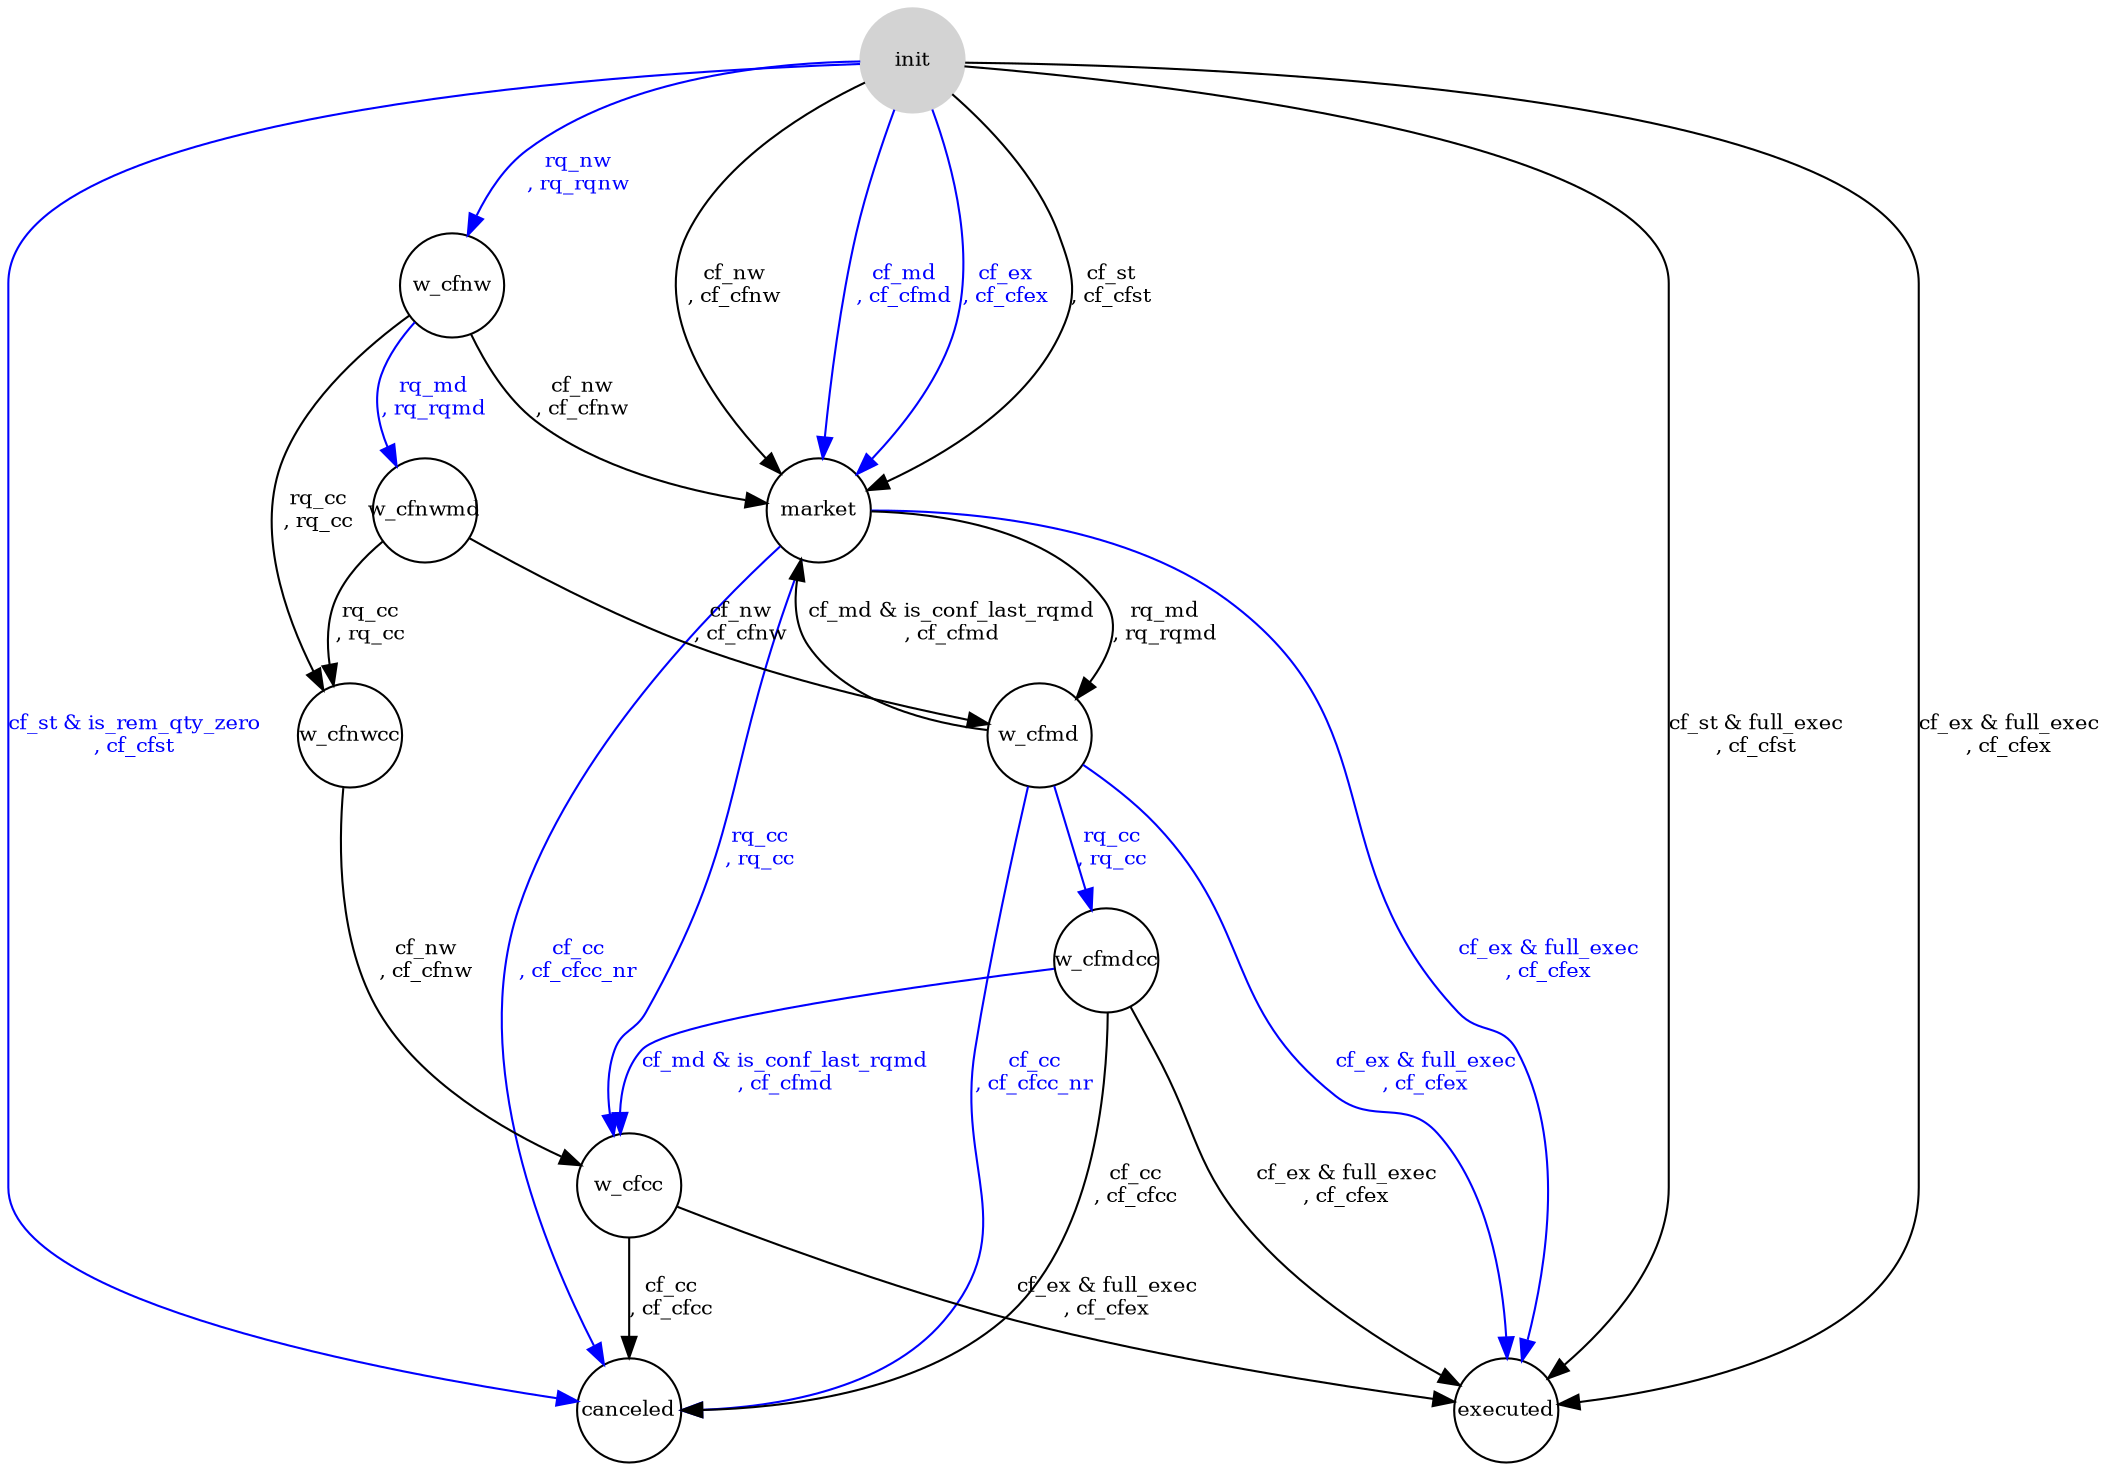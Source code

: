 digraph automata {
    node [shape = circle, fontsize=10, fixedsize=true width=0.7];
    init [ style = filled, color=lightgrey ];

        "init"  ->  "w_cfnw"  [ label = "rq_nw\n, rq_rqnw", color=blue, fontcolor=blue, fontsize=10, fixedsize=true ];
    "init"  ->  "market"  [ label = "cf_nw\n, cf_cfnw", color=black, fontcolor=black, fontsize=10, fixedsize=true ];
    "init"  ->  "market"  [ label = "cf_md\n, cf_cfmd", color=blue, fontcolor=blue, fontsize=10, fixedsize=true ];
    "init"  ->  "executed"  [ label = "cf_ex & full_exec\n, cf_cfex", color=black, fontcolor=black, fontsize=10, fixedsize=true ];
    "init"  ->  "market"  [ label = "cf_ex\n, cf_cfex", color=blue, fontcolor=blue, fontsize=10, fixedsize=true ];
    "init"  ->  "executed"  [ label = "cf_st & full_exec\n, cf_cfst", color=black, fontcolor=black, fontsize=10, fixedsize=true ];
    "init"  ->  "canceled"  [ label = "cf_st & is_rem_qty_zero\n, cf_cfst", color=blue, fontcolor=blue, fontsize=10, fixedsize=true ];
    "init"  ->  "market"  [ label = "cf_st\n, cf_cfst", color=black, fontcolor=black, fontsize=10, fixedsize=true ];
    "w_cfnw"  ->  "w_cfnwmd"  [ label = "rq_md\n, rq_rqmd", color=blue, fontcolor=blue, fontsize=10, fixedsize=true ];
    "w_cfnw"  ->  "w_cfnwcc"  [ label = "rq_cc\n, rq_cc", color=black, fontcolor=black, fontsize=10, fixedsize=true ];
    "w_cfnw"  ->  "market"  [ label = "cf_nw\n, cf_cfnw", color=black, fontcolor=black, fontsize=10, fixedsize=true ];
    "market"  ->  "w_cfmd"  [ label = "rq_md\n, rq_rqmd", color=black, fontcolor=black, fontsize=10, fixedsize=true ];
    "market"  ->  "w_cfcc"  [ label = "rq_cc\n, rq_cc", color=blue, fontcolor=blue, fontsize=10, fixedsize=true ];
    "market"  ->  "canceled"  [ label = "cf_cc\n, cf_cfcc_nr", color=blue, fontcolor=blue, fontsize=10, fixedsize=true ];
    "market"  ->  "executed"  [ label = "cf_ex & full_exec\n, cf_cfex", color=blue, fontcolor=blue, fontsize=10, fixedsize=true ];
    "w_cfmd"  ->  "w_cfmdcc"  [ label = "rq_cc\n, rq_cc", color=blue, fontcolor=blue, fontsize=10, fixedsize=true ];
    "w_cfmd"  ->  "market"  [ label = "cf_md & is_conf_last_rqmd\n, cf_cfmd", color=black, fontcolor=black, fontsize=10, fixedsize=true ];
    "w_cfmd"  ->  "canceled"  [ label = "cf_cc\n, cf_cfcc_nr", color=blue, fontcolor=blue, fontsize=10, fixedsize=true ];
    "w_cfmd"  ->  "executed"  [ label = "cf_ex & full_exec\n, cf_cfex", color=blue, fontcolor=blue, fontsize=10, fixedsize=true ];
    "w_cfcc"  ->  "canceled"  [ label = "cf_cc\n, cf_cfcc", color=black, fontcolor=black, fontsize=10, fixedsize=true ];
    "w_cfcc"  ->  "executed"  [ label = "cf_ex & full_exec\n, cf_cfex", color=black, fontcolor=black, fontsize=10, fixedsize=true ];
    "w_cfmdcc"  ->  "w_cfcc"  [ label = "cf_md & is_conf_last_rqmd\n, cf_cfmd", color=blue, fontcolor=blue, fontsize=10, fixedsize=true ];
    "w_cfmdcc"  ->  "canceled"  [ label = "cf_cc\n, cf_cfcc", color=black, fontcolor=black, fontsize=10, fixedsize=true ];
    "w_cfmdcc"  ->  "executed"  [ label = "cf_ex & full_exec\n, cf_cfex", color=black, fontcolor=black, fontsize=10, fixedsize=true ];
    "w_cfnwmd"  ->  "w_cfnwcc"  [ label = "rq_cc\n, rq_cc", color=black, fontcolor=black, fontsize=10, fixedsize=true ];
    "w_cfnwmd"  ->  "w_cfmd"  [ label = "cf_nw\n, cf_cfnw", color=black, fontcolor=black, fontsize=10, fixedsize=true ];
    "w_cfnwcc"  ->  "w_cfcc"  [ label = "cf_nw\n, cf_cfnw", color=black, fontcolor=black, fontsize=10, fixedsize=true ];
 

    //trd_cli_ls  [ shape = plaintext ];
}
